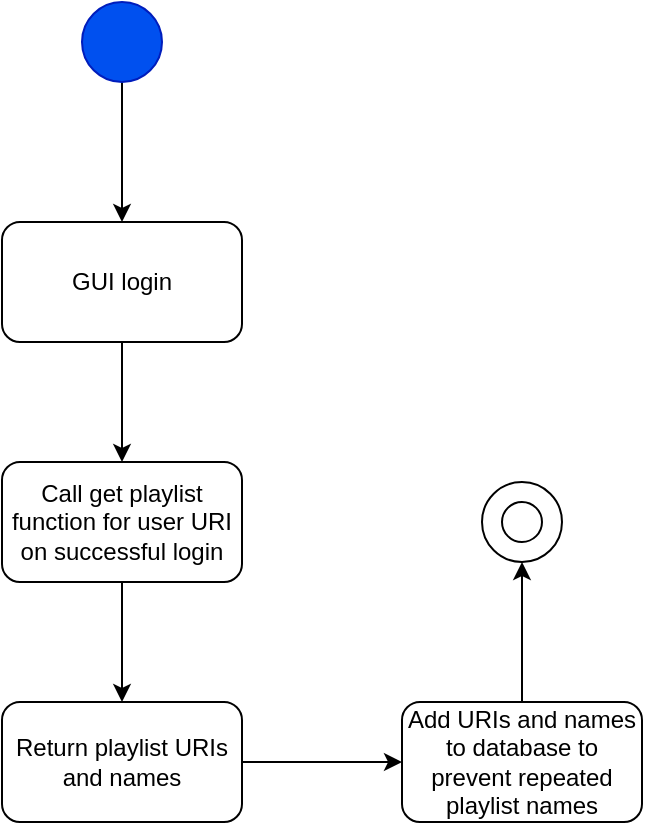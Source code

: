 <mxfile version="13.5.8" type="github"><diagram id="QgN_odz67P3rUriBG7jd" name="Page-1"><mxGraphModel dx="1422" dy="804" grid="1" gridSize="10" guides="1" tooltips="1" connect="1" arrows="1" fold="1" page="1" pageScale="1" pageWidth="5000" pageHeight="5000" math="0" shadow="0"><root><mxCell id="0"/><mxCell id="1" parent="0"/><mxCell id="XJBY0F8LJ2PInrCM2Ohl-3" style="edgeStyle=orthogonalEdgeStyle;rounded=0;orthogonalLoop=1;jettySize=auto;html=1;entryX=0.5;entryY=0;entryDx=0;entryDy=0;" edge="1" parent="1" source="XJBY0F8LJ2PInrCM2Ohl-1" target="XJBY0F8LJ2PInrCM2Ohl-2"><mxGeometry relative="1" as="geometry"/></mxCell><mxCell id="XJBY0F8LJ2PInrCM2Ohl-1" value="" style="ellipse;whiteSpace=wrap;html=1;aspect=fixed;fillColor=#0050ef;strokeColor=#001DBC;fontColor=#ffffff;" vertex="1" parent="1"><mxGeometry x="80" y="100" width="40" height="40" as="geometry"/></mxCell><mxCell id="XJBY0F8LJ2PInrCM2Ohl-5" style="edgeStyle=orthogonalEdgeStyle;rounded=0;orthogonalLoop=1;jettySize=auto;html=1;entryX=0.5;entryY=0;entryDx=0;entryDy=0;" edge="1" parent="1" source="XJBY0F8LJ2PInrCM2Ohl-2" target="XJBY0F8LJ2PInrCM2Ohl-4"><mxGeometry relative="1" as="geometry"/></mxCell><mxCell id="XJBY0F8LJ2PInrCM2Ohl-2" value="GUI login" style="rounded=1;whiteSpace=wrap;html=1;" vertex="1" parent="1"><mxGeometry x="40" y="210" width="120" height="60" as="geometry"/></mxCell><mxCell id="XJBY0F8LJ2PInrCM2Ohl-7" style="edgeStyle=orthogonalEdgeStyle;rounded=0;orthogonalLoop=1;jettySize=auto;html=1;entryX=0.5;entryY=0;entryDx=0;entryDy=0;" edge="1" parent="1" source="XJBY0F8LJ2PInrCM2Ohl-4" target="XJBY0F8LJ2PInrCM2Ohl-6"><mxGeometry relative="1" as="geometry"/></mxCell><mxCell id="XJBY0F8LJ2PInrCM2Ohl-4" value="Call get playlist function for user URI on successful login" style="rounded=1;whiteSpace=wrap;html=1;" vertex="1" parent="1"><mxGeometry x="40" y="330" width="120" height="60" as="geometry"/></mxCell><mxCell id="XJBY0F8LJ2PInrCM2Ohl-8" style="edgeStyle=orthogonalEdgeStyle;rounded=0;orthogonalLoop=1;jettySize=auto;html=1;" edge="1" parent="1" source="XJBY0F8LJ2PInrCM2Ohl-6"><mxGeometry relative="1" as="geometry"><mxPoint x="240" y="480" as="targetPoint"/></mxGeometry></mxCell><mxCell id="XJBY0F8LJ2PInrCM2Ohl-6" value="Return playlist URIs and names" style="rounded=1;whiteSpace=wrap;html=1;" vertex="1" parent="1"><mxGeometry x="40" y="450" width="120" height="60" as="geometry"/></mxCell><mxCell id="XJBY0F8LJ2PInrCM2Ohl-10" style="edgeStyle=orthogonalEdgeStyle;rounded=0;orthogonalLoop=1;jettySize=auto;html=1;entryX=0.5;entryY=1;entryDx=0;entryDy=0;" edge="1" parent="1" source="XJBY0F8LJ2PInrCM2Ohl-9" target="XJBY0F8LJ2PInrCM2Ohl-11"><mxGeometry relative="1" as="geometry"><mxPoint x="300" y="390" as="targetPoint"/></mxGeometry></mxCell><mxCell id="XJBY0F8LJ2PInrCM2Ohl-9" value="Add URIs and names to database to prevent repeated playlist names" style="rounded=1;whiteSpace=wrap;html=1;" vertex="1" parent="1"><mxGeometry x="240" y="450" width="120" height="60" as="geometry"/></mxCell><mxCell id="XJBY0F8LJ2PInrCM2Ohl-11" value="" style="ellipse;whiteSpace=wrap;html=1;aspect=fixed;" vertex="1" parent="1"><mxGeometry x="280" y="340" width="40" height="40" as="geometry"/></mxCell><mxCell id="XJBY0F8LJ2PInrCM2Ohl-12" value="" style="ellipse;whiteSpace=wrap;html=1;aspect=fixed;" vertex="1" parent="1"><mxGeometry x="290" y="350" width="20" height="20" as="geometry"/></mxCell></root></mxGraphModel></diagram></mxfile>